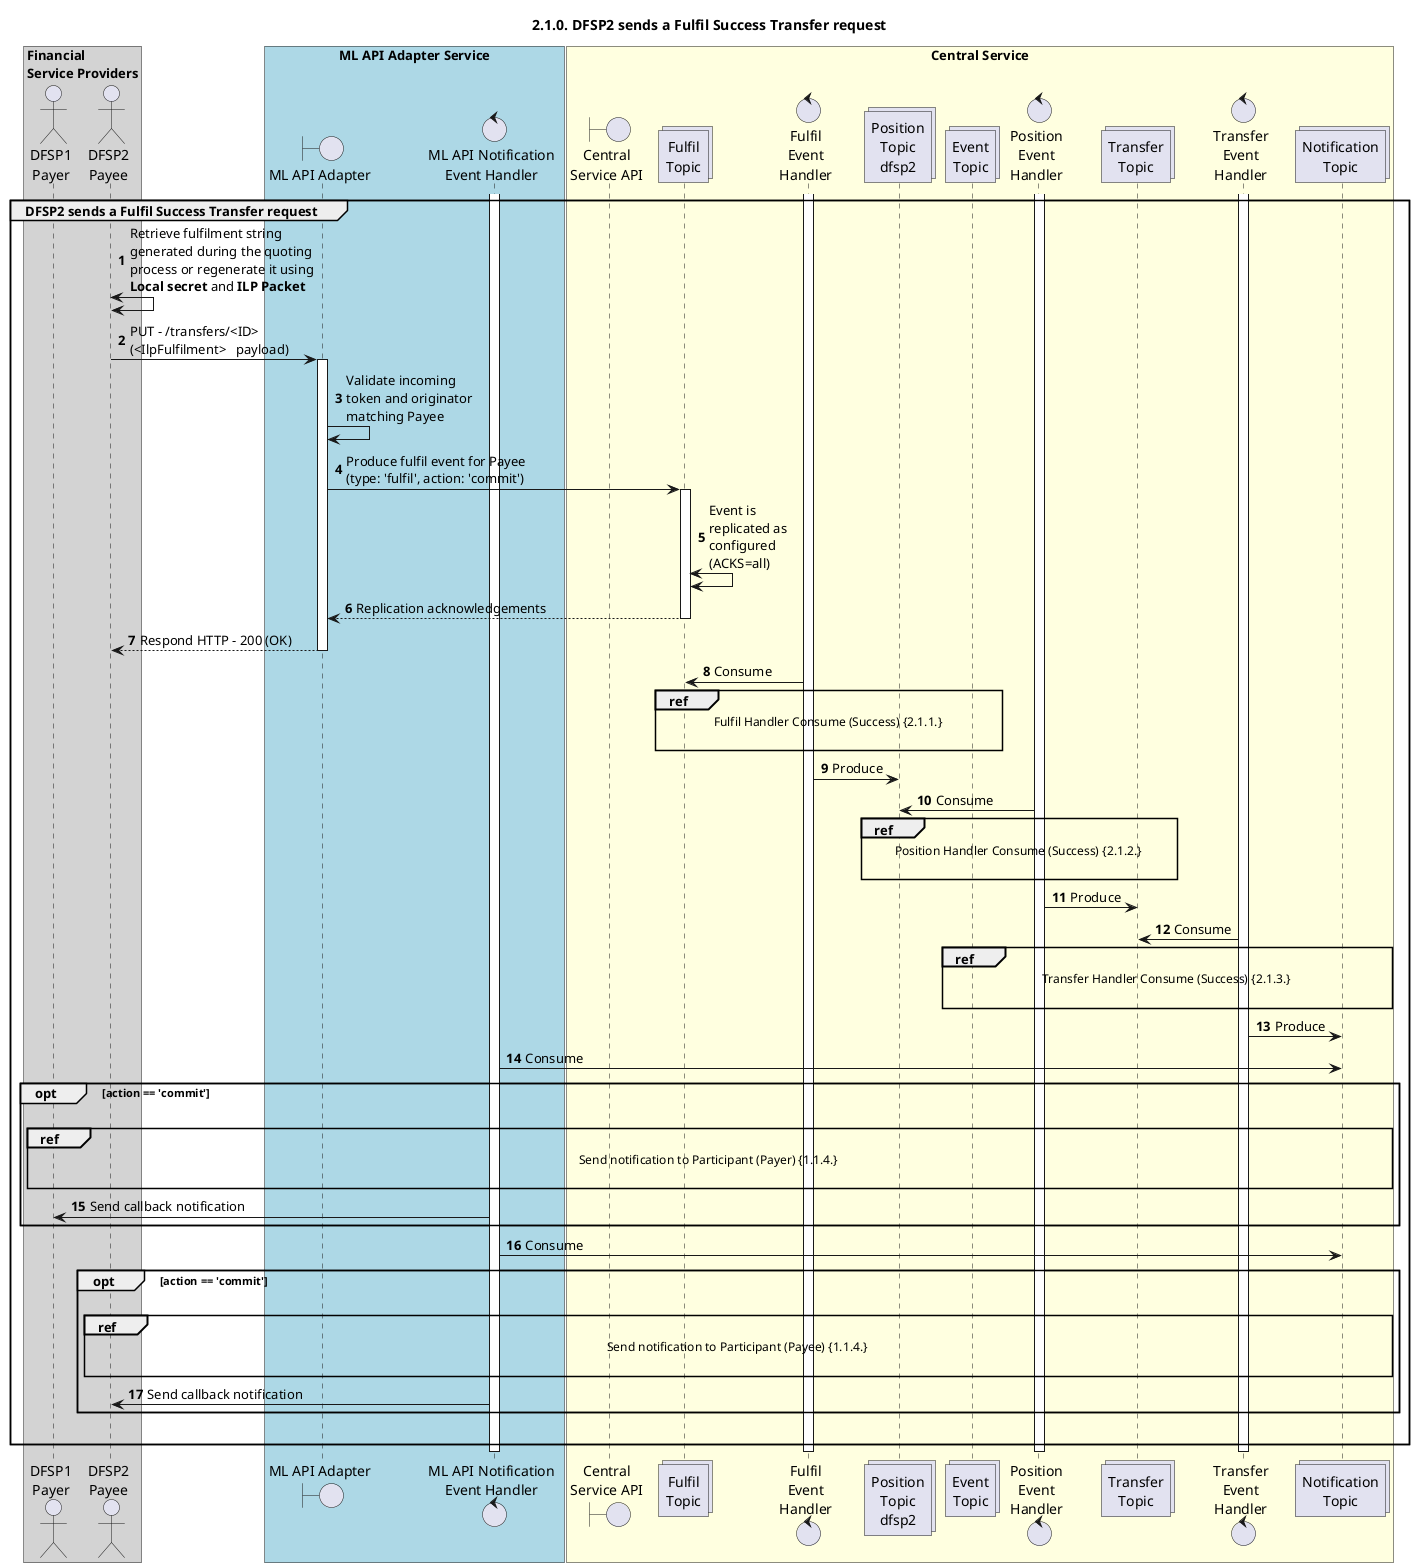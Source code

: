 @startuml
' declate title
title 2.1.0. DFSP2 sends a Fulfil Success Transfer request

autonumber

' Actor Keys:
'   boundary - APIs/Interfaces, etc
'   collections - Kafka Topics
'   control - Kafka Consumers
'   entity - Database Access Objects
'   database - Database Persistance Store

' declare actors
actor "DFSP1\nPayer" as DFSP1
actor "DFSP2\nPayee" as DFSP2
boundary "ML API Adapter" as MLAPI
control "ML API Notification\nEvent Handler" as NOTIFY_HANDLER
boundary "Central\nService API" as CSAPI
collections "Fulfil\nTopic" as TOPIC_FULFIL
control "Fulfil\nEvent\nHandler" as FULF_HANDLER
collections "Position\nTopic\ndfsp2" as TOPIC_POSITION_DFSP2
control "Position\nEvent\nHandler" as POS_HANDLER
collections "Transfer\nTopic" as TOPIC_TRANSFERS
collections "Event\nTopic" as TOPIC_EVENTS
control "Transfer\nEvent\nHandler" as TRANS_HANDLER
collections "Notification\nTopic" as TOPIC_NOTIFICATIONS

box "Financial\nService Providers" #lightGray
	participant DFSP1
	participant DFSP2
end box

box "ML API Adapter Service" #LightBlue
	participant MLAPI
	participant NOTIFY_HANDLER
end box

box "Central Service" #LightYellow
    participant CSAPI
	participant TOPIC_FULFIL
    participant FULF_HANDLER
    participant TOPIC_POSITION_DFSP2
    participant TOPIC_EVENTS
    participant POS_HANDLER
    participant TOPIC_TRANSFERS
    participant TRANS_HANDLER
    participant TOPIC_NOTIFICATIONS
end box

' start flow
activate NOTIFY_HANDLER
activate FULF_HANDLER
activate POS_HANDLER
activate TRANS_HANDLER
group DFSP2 sends a Fulfil Success Transfer request
    DFSP2 <-> DFSP2: Retrieve fulfilment string\ngenerated during the quoting\nprocess or regenerate it using\n**Local secret** and **ILP Packet**
    DFSP2 -> MLAPI: PUT - /transfers/<ID>\n(<IlpFulfilment>   payload)
    activate MLAPI
    MLAPI -> MLAPI: Validate incoming\ntoken and originator\nmatching Payee
    MLAPI -> TOPIC_FULFIL: Produce fulfil event for Payee\n(type: 'fulfil', action: 'commit')
    activate TOPIC_FULFIL
    TOPIC_FULFIL <-> TOPIC_FULFIL: Event is\nreplicated as\nconfigured\n(ACKS=all)
    TOPIC_FULFIL --> MLAPI: Replication acknowledgements
    deactivate TOPIC_FULFIL
    MLAPI --> DFSP2: Respond HTTP - 200 (OK)
    deactivate MLAPI
    TOPIC_FULFIL <- FULF_HANDLER: Consume
    ref over TOPIC_FULFIL, TOPIC_EVENTS:  Fulfil Handler Consume (Success) {2.1.1.} \n
    FULF_HANDLER -> TOPIC_POSITION_DFSP2: Produce
    TOPIC_POSITION_DFSP2 <- POS_HANDLER: Consume
    ref over TOPIC_POSITION_DFSP2, TOPIC_TRANSFERS:  Position Handler Consume (Success) {2.1.2.} \n
    POS_HANDLER -> TOPIC_TRANSFERS: Produce
    TOPIC_TRANSFERS <- TRANS_HANDLER: Consume
    ref over TOPIC_EVENTS, TOPIC_NOTIFICATIONS: Transfer Handler Consume (Success) {2.1.3.} \n
    TRANS_HANDLER -> TOPIC_NOTIFICATIONS: Produce
    TOPIC_NOTIFICATIONS <- NOTIFY_HANDLER: Consume
    opt action == 'commit'
        |||
        ref over DFSP1, TOPIC_NOTIFICATIONS: Send notification to Participant (Payer) {1.1.4.} \n
        NOTIFY_HANDLER -> DFSP1: Send callback notification
    end
    TOPIC_NOTIFICATIONS <- NOTIFY_HANDLER: Consume
    opt action == 'commit'
        |||
        ref over DFSP2, TOPIC_NOTIFICATIONS: Send notification to Participant (Payee) {1.1.4.} \n
        NOTIFY_HANDLER -> DFSP2: Send callback notification
    end
    |||
end
deactivate TRANS_HANDLER
deactivate POS_HANDLER
deactivate FULF_HANDLER
deactivate NOTIFY_HANDLER
@enduml
